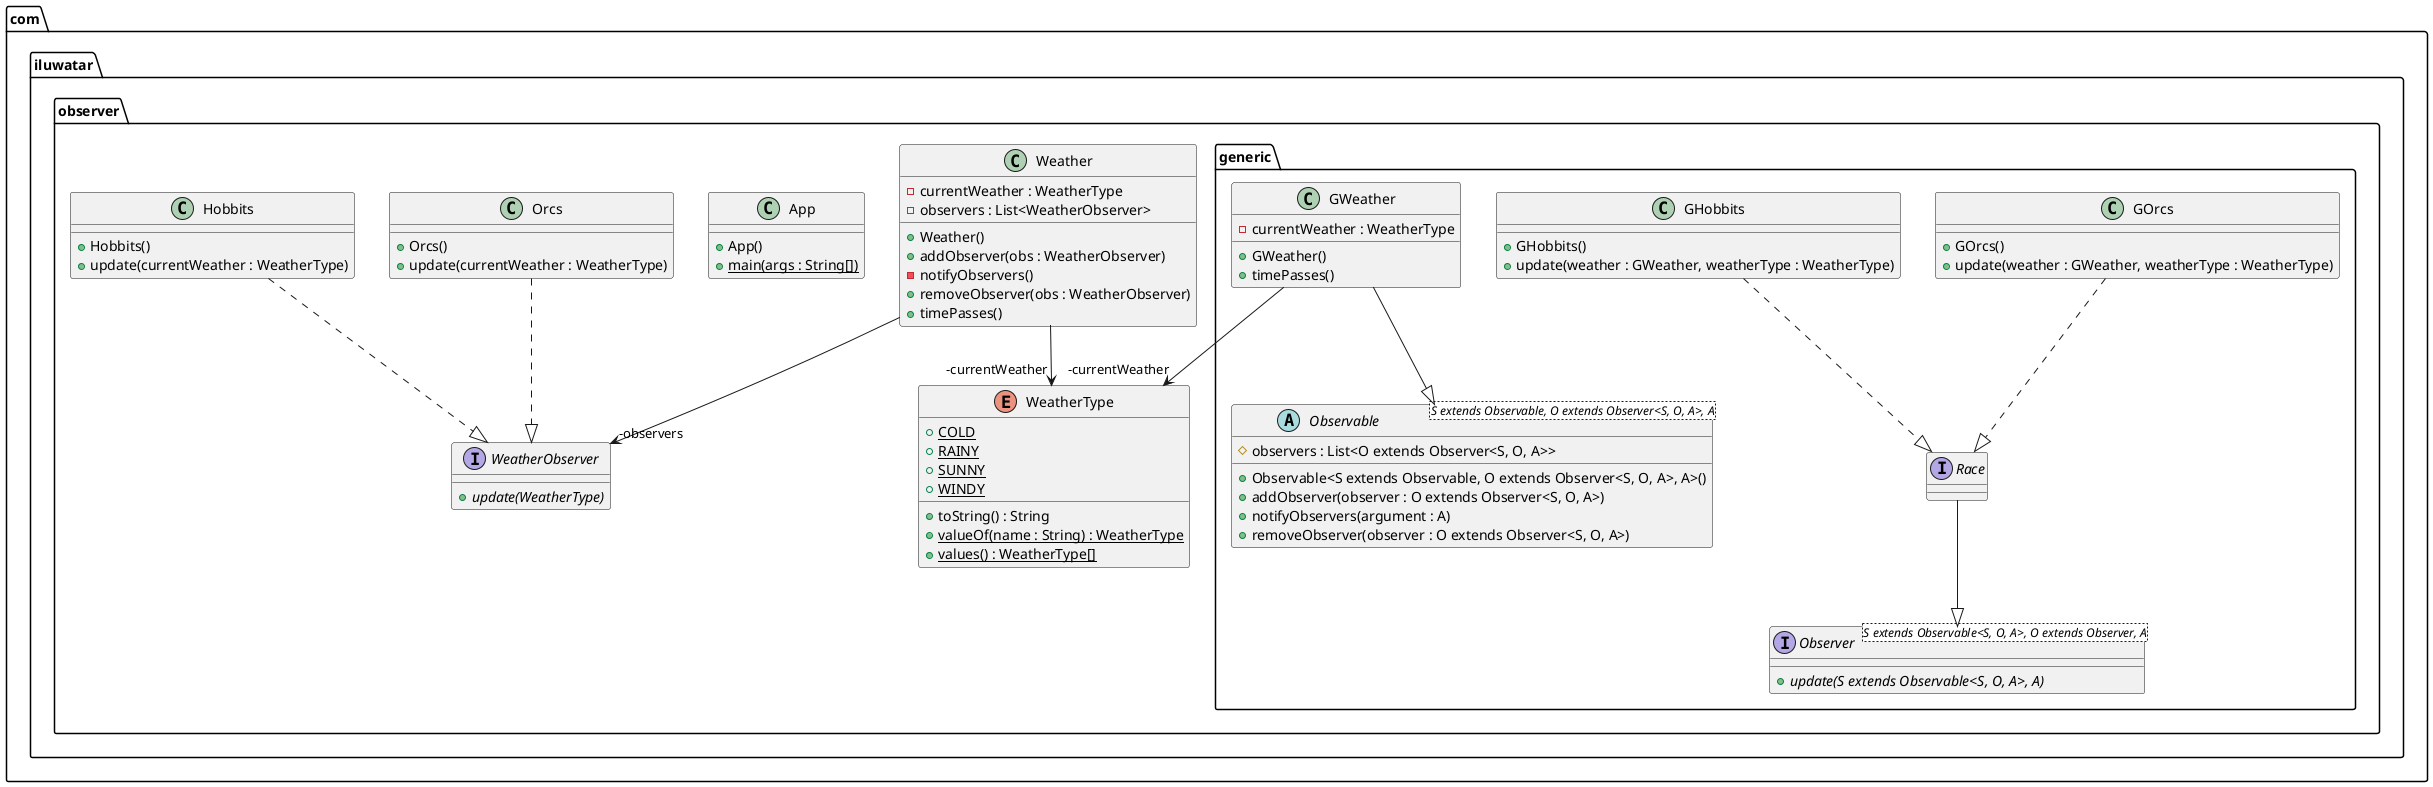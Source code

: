 @startuml
package com.iluwatar.observer {
  class Orcs {
    + Orcs()
    + update(currentWeather : WeatherType)
  }
  interface WeatherObserver {
    + update(WeatherType) {abstract}
  }
  class App {
    + App()
    + main(args : String[]) {static}
  }
  class Weather {
    - currentWeather : WeatherType
    - observers : List<WeatherObserver>
    + Weather()
    + addObserver(obs : WeatherObserver)
    - notifyObservers()
    + removeObserver(obs : WeatherObserver)
    + timePasses()
  }
  class Hobbits {
    + Hobbits()
    + update(currentWeather : WeatherType)
  }
  enum WeatherType {
    + COLD {static}
    + RAINY {static}
    + SUNNY {static}
    + WINDY {static}
    + toString() : String
    + valueOf(name : String) : WeatherType {static}
    + values() : WeatherType[] {static}
  }
}
package com.iluwatar.observer.generic {
  class GOrcs {
    + GOrcs()
    + update(weather : GWeather, weatherType : WeatherType)
  }
  interface Race {
  }
  class GWeather {
    - currentWeather : WeatherType
    + GWeather()
    + timePasses()
  }
  abstract class Observable<S extends Observable, O extends Observer<S, O, A>, A> {
    # observers : List<O extends Observer<S, O, A>>
    + Observable<S extends Observable, O extends Observer<S, O, A>, A>()
    + addObserver(observer : O extends Observer<S, O, A>)
    + notifyObservers(argument : A)
    + removeObserver(observer : O extends Observer<S, O, A>)
  }
  class GHobbits {
    + GHobbits()
    + update(weather : GWeather, weatherType : WeatherType)
  }
  interface Observer<S extends Observable<S, O, A>, O extends Observer, A> {
    + update(S extends Observable<S, O, A>, A) {abstract}
  }
}
Weather -->  "-currentWeather" WeatherType
GWeather -->  "-currentWeather" WeatherType
Weather -->  "-observers" WeatherObserver
GOrcs ..|> Race 
Orcs ..|> WeatherObserver 
Race --|> Observer 
GWeather --|> Observable 
GHobbits ..|> Race 
Hobbits ..|> WeatherObserver 
@enduml